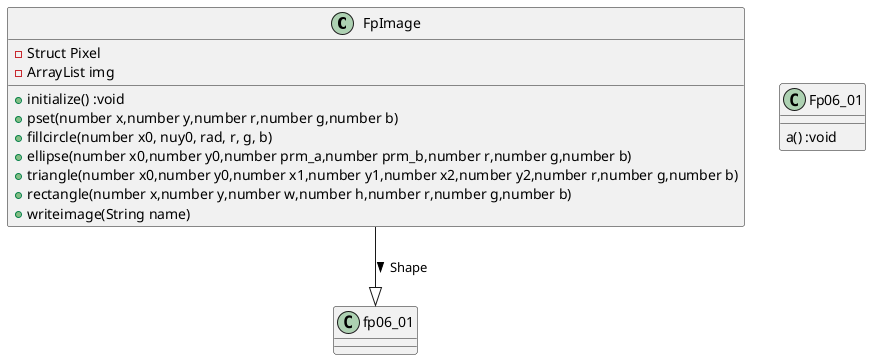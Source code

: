 ﻿@startuml

FpImage --|> fp06_01 : Shape >

class FpImage {
	- {field} Struct Pixel
	- {field} ArrayList img
	+ {method} initialize() :void
	+ {method} pset(number x,number y,number r,number g,number b)
	+ {method} fillcircle(number x0, nuy0, rad, r, g, b)
	+ {method} ellipse(number x0,number y0,number prm_a,number prm_b,number r,number g,number b)
	+ {method} triangle(number x0,number y0,number x1,number y1,number x2,number y2,number r,number g,number b)
	+ {method} rectangle(number x,number y,number w,number h,number r,number g,number b)
	+ {method} writeimage(String name)
}

class Fp06_01 {
	{method} a() :void
}
@enduml
